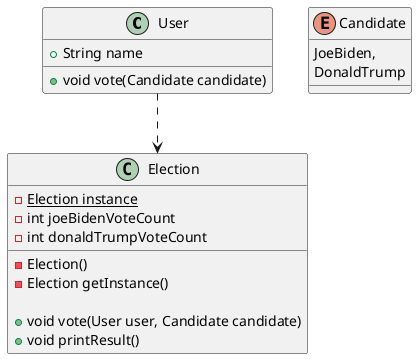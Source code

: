 @startuml
'https://plantuml.com/sequence-diagram

class User {
    + String name
    + void vote(Candidate candidate)
}

enum Candidate {
    JoeBiden,
    DonaldTrump
}

class Election {
    - {static} Election instance
    - int joeBidenVoteCount
    - int donaldTrumpVoteCount
    - Election()
    - Election getInstance()

    + void vote(User user, Candidate candidate)
    + void printResult()
}

User ..> Election



@enduml